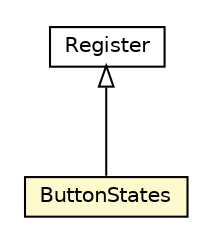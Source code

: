 #!/usr/local/bin/dot
#
# Class diagram 
# Generated by UMLGraph version 5.2 (http://www.umlgraph.org/)
#

digraph G {
	edge [fontname="Helvetica",fontsize=10,labelfontname="Helvetica",labelfontsize=10];
	node [fontname="Helvetica",fontsize=10,shape=plaintext];
	nodesep=0.25;
	ranksep=0.5;
	// com.synaptics.clickwheel.registers.ButtonStates
	c176797 [label=<<table title="com.synaptics.clickwheel.registers.ButtonStates" border="0" cellborder="1" cellspacing="0" cellpadding="2" port="p" bgcolor="lemonChiffon" href="./ButtonStates.html">
		<tr><td><table border="0" cellspacing="0" cellpadding="1">
<tr><td align="center" balign="center"> ButtonStates </td></tr>
		</table></td></tr>
		</table>>, fontname="Helvetica", fontcolor="black", fontsize=10.0];
	// com.synaptics.clickwheel.registers.Register
	c176800 [label=<<table title="com.synaptics.clickwheel.registers.Register" border="0" cellborder="1" cellspacing="0" cellpadding="2" port="p" href="./Register.html">
		<tr><td><table border="0" cellspacing="0" cellpadding="1">
<tr><td align="center" balign="center"> Register </td></tr>
		</table></td></tr>
		</table>>, fontname="Helvetica", fontcolor="black", fontsize=10.0];
	//com.synaptics.clickwheel.registers.ButtonStates extends com.synaptics.clickwheel.registers.Register
	c176800:p -> c176797:p [dir=back,arrowtail=empty];
}

